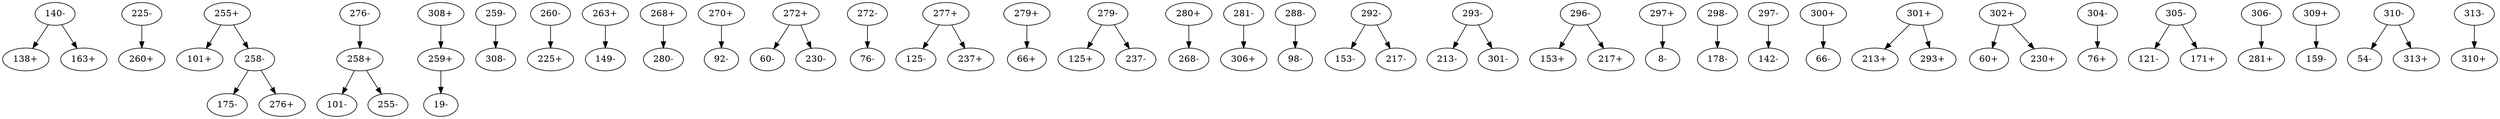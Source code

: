 digraph dist {
graph [k=45 s=245 n=10]
"140-" -> "138+" [d=-35 e=2.7 n=59]
"140-" -> "163+" [d=41 e=3.6 n=34]
"225-" -> "260+" [d=-23 e=2.4 n=73]
"255+" -> "101+" [d=-160 e=5.4 n=15]
"255+" -> "258-" [d=-6 e=2.3 n=81]
"258+" -> "101-" [d=-24 e=6.0 n=12]
"258+" -> "255-" [d=-6 e=2.3 n=81]
"258-" -> "175-" [d=-39 e=5.6 n=14]
"258-" -> "276+" [d=-28 e=2.1 n=94]
"259+" -> "19-" [d=-20 e=3.3 n=39]
"259-" -> "308-" [d=-35 e=1.9 n=123]
"260-" -> "225+" [d=-23 e=2.4 n=73]
"263+" -> "149-" [d=-36 e=2.0 n=107]
"268+" -> "280-" [d=35 e=4.4 n=22]
"270+" -> "92-" [d=-19 e=4.9 n=18]
"272+" -> "60-" [d=-47 e=2.4 n=73]
"272+" -> "230-" [d=83 e=6.3 n=11]
"272-" -> "76-" [d=-16 e=2.3 n=85]
"276-" -> "258+" [d=-28 e=2.1 n=94]
"277+" -> "125-" [d=-41 e=3.4 n=37]
"277+" -> "237+" [d=39 e=3.1 n=46]
"279+" -> "66+" [d=-47 e=3.2 n=42]
"279-" -> "125+" [d=42 e=4.5 n=21]
"280+" -> "268-" [d=35 e=4.4 n=22]
"279-" -> "237-" [d=-5 e=4.5 n=21]
"281-" -> "306+" [d=29 e=3.3 n=40]
"288-" -> "98-" [d=27 e=3.3 n=39]
"292-" -> "153-" [d=-32 e=3.1 n=46]
"292-" -> "217-" [d=50 e=4.9 n=18]
"293-" -> "213-" [d=34 e=5.8 n=13]
"293-" -> "301-" [d=-101 e=4.5 n=21]
"296-" -> "153+" [d=70 e=6.0 n=12]
"296-" -> "217+" [d=-25 e=3.9 n=29]
"297+" -> "8-" [d=-1443 e=2.7 n=59]
"298-" -> "178-" [d=47 e=4.2 n=24]
"297-" -> "142-" [d=-39 e=1.9 n=115]
"300+" -> "66-" [d=-27 e=3.7 n=31]
"301+" -> "213+" [d=23 e=3.6 n=33]
"301+" -> "293+" [d=-101 e=4.5 n=21]
"302+" -> "60+" [d=48 e=4.1 n=26]
"302+" -> "230+" [d=-12 e=4.8 n=19]
"304-" -> "76+" [d=-33 e=2.3 n=81]
"305-" -> "121-" [d=60 e=4.2 n=25]
"305-" -> "171+" [d=-38 e=2.6 n=62]
"306-" -> "281+" [d=29 e=3.3 n=40]
"308+" -> "259+" [d=-35 e=1.9 n=123]
"309+" -> "159-" [d=-20 e=2.5 n=68]
"310-" -> "54-" [d=-38 e=4.2 n=25]
"310-" -> "313+" [d=-6 e=2.4 n=74]
"313-" -> "310+" [d=-6 e=2.4 n=74]
}
